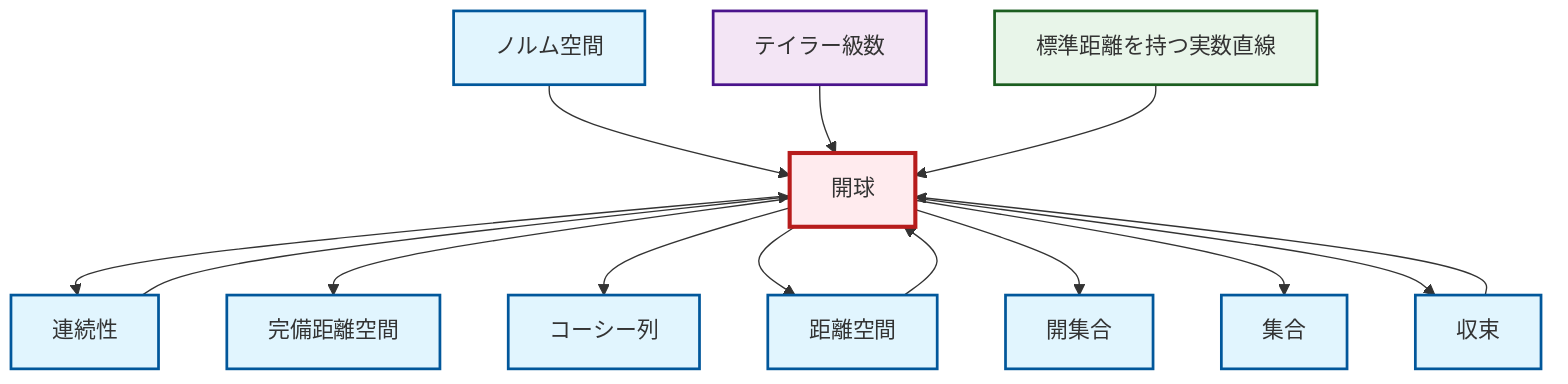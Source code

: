 graph TD
    classDef definition fill:#e1f5fe,stroke:#01579b,stroke-width:2px
    classDef theorem fill:#f3e5f5,stroke:#4a148c,stroke-width:2px
    classDef axiom fill:#fff3e0,stroke:#e65100,stroke-width:2px
    classDef example fill:#e8f5e9,stroke:#1b5e20,stroke-width:2px
    classDef current fill:#ffebee,stroke:#b71c1c,stroke-width:3px
    def-open-ball["開球"]:::definition
    def-open-set["開集合"]:::definition
    ex-real-line-metric["標準距離を持つ実数直線"]:::example
    thm-taylor-series["テイラー級数"]:::theorem
    def-complete-metric-space["完備距離空間"]:::definition
    def-normed-vector-space["ノルム空間"]:::definition
    def-convergence["収束"]:::definition
    def-metric-space["距離空間"]:::definition
    def-continuity["連続性"]:::definition
    def-cauchy-sequence["コーシー列"]:::definition
    def-set["集合"]:::definition
    def-open-ball --> def-continuity
    def-normed-vector-space --> def-open-ball
    def-open-ball --> def-complete-metric-space
    def-continuity --> def-open-ball
    thm-taylor-series --> def-open-ball
    def-open-ball --> def-cauchy-sequence
    def-open-ball --> def-metric-space
    def-convergence --> def-open-ball
    def-open-ball --> def-open-set
    def-metric-space --> def-open-ball
    def-open-ball --> def-set
    ex-real-line-metric --> def-open-ball
    def-open-ball --> def-convergence
    class def-open-ball current
